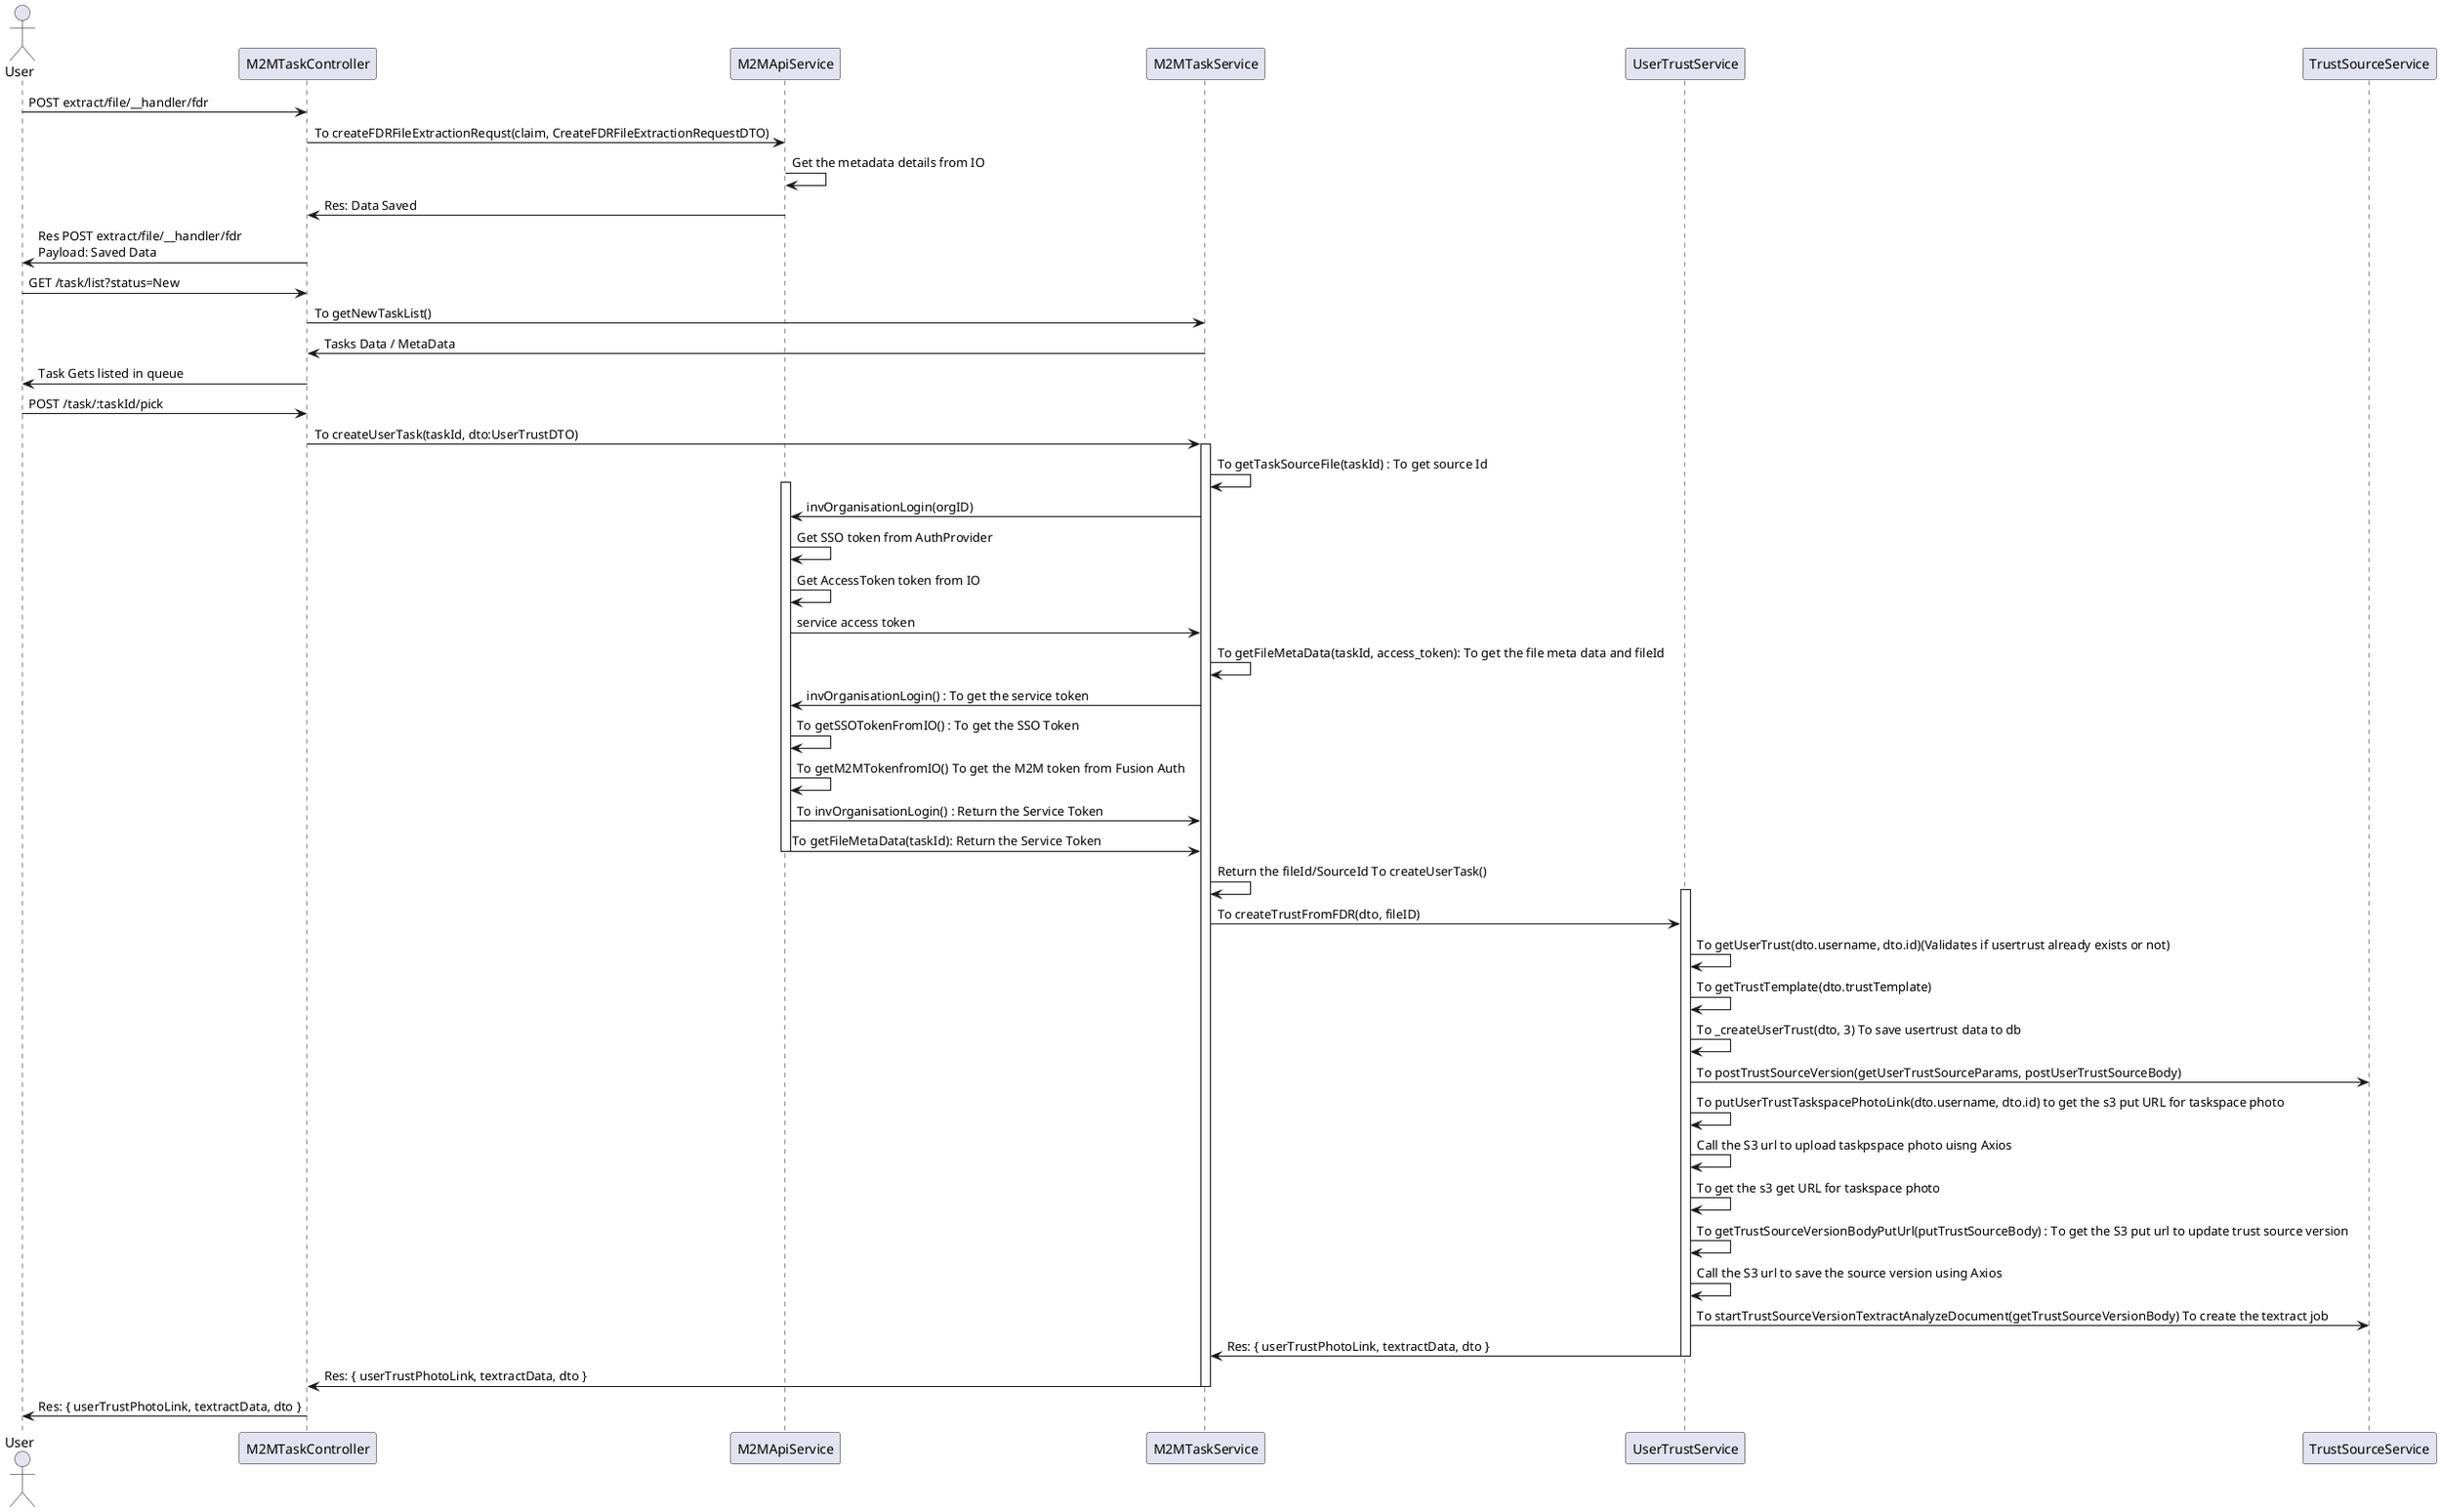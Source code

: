@startuml AIA-Inveniam Integration - Workflow
actor       User       as user
participant    M2MTaskController         as api
participant     "M2MApiService" as M2MApiService
participant     "M2MTaskService" as M2MTaskService
participant     "UserTrustService" as UserTrustService
participant     "TrustSourceService" as TrustSourceService

user -> api : POST extract/file/__handler/fdr
api -> M2MApiService : To createFDRFileExtractionRequst(claim, CreateFDRFileExtractionRequestDTO)
M2MApiService -> M2MApiService: Get the metadata details from IO
M2MApiService -> api: Res: Data Saved
api -> user : Res POST extract/file/__handler/fdr\nPayload: Saved Data

user -> api: GET /task/list?status=New
api  -> M2MTaskService: To getNewTaskList()
M2MTaskService -> api: Tasks Data / MetaData
api -> user: Task Gets listed in queue

user -> api: POST /task/:taskId/pick
api  -> M2MTaskService: To createUserTask(taskId, dto:UserTrustDTO)
activate M2MTaskService
M2MTaskService -> M2MTaskService: To getTaskSourceFile(taskId) : To get source Id
activate M2MApiService
M2MTaskService -> M2MApiService: invOrganisationLogin(orgID)
M2MApiService -> M2MApiService: Get SSO token from AuthProvider
M2MApiService -> M2MApiService: Get AccessToken token from IO
M2MTaskService <- M2MApiService: service access token
M2MTaskService -> M2MTaskService: To getFileMetaData(taskId, access_token): To get the file meta data and fileId
M2MTaskService -> M2MApiService:invOrganisationLogin() : To get the service token
M2MApiService -> M2MApiService: To getSSOTokenFromIO() : To get the SSO Token
M2MApiService -> M2MApiService: To getM2MTokenfromIO() To get the M2M token from Fusion Auth
M2MApiService -> M2MTaskService: To invOrganisationLogin() : Return the Service Token
M2MApiService -> M2MTaskService: To getFileMetaData(taskId): Return the Service Token
deactivate M2MApiService

M2MTaskService -> M2MTaskService: Return the fileId/SourceId To createUserTask()

activate UserTrustService
M2MTaskService -> UserTrustService: To createTrustFromFDR(dto, fileID)
UserTrustService -> UserTrustService: To getUserTrust(dto.username, dto.id)(Validates if usertrust already exists or not)
UserTrustService -> UserTrustService: To getTrustTemplate(dto.trustTemplate)
UserTrustService -> UserTrustService: To _createUserTrust(dto, 3) To save usertrust data to db
UserTrustService -> TrustSourceService: To postTrustSourceVersion(getUserTrustSourceParams, postUserTrustSourceBody)
UserTrustService -> UserTrustService: To putUserTrustTaskspacePhotoLink(dto.username, dto.id) to get the s3 put URL for taskspace photo
UserTrustService -> UserTrustService: Call the S3 url to upload taskpspace photo uisng Axios
UserTrustService -> UserTrustService: To get the s3 get URL for taskspace photo
UserTrustService -> UserTrustService: To getTrustSourceVersionBodyPutUrl(putTrustSourceBody) : To get the S3 put url to update trust source version
UserTrustService -> UserTrustService: Call the S3 url to save the source version using Axios
UserTrustService -> TrustSourceService: To startTrustSourceVersionTextractAnalyzeDocument(getTrustSourceVersionBody) To create the textract job
UserTrustService -> M2MTaskService: Res: { userTrustPhotoLink, textractData, dto }
deactivate UserTrustService
M2MTaskService -> api: Res: { userTrustPhotoLink, textractData, dto }
deactivate M2MTaskService
api -> user:  Res: { userTrustPhotoLink, textractData, dto }
@enduml
